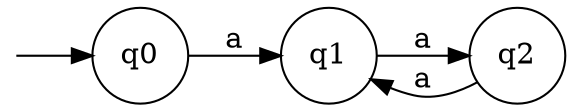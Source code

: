 digraph {
	rankdir=LR;
	node [shape=point,color=white,fontcolor=white]; start;
	node [shape=circle, color=black, fontcolor=black]; q0 q1 q2;
	start -> q0;
	q0 -> q1 [label="a"];
	q1 -> q2 [label="a"];
	q2 -> q1 [label="a"];
}

